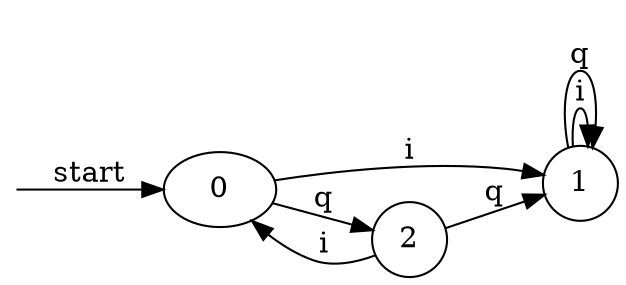 digraph dfa {
    rankdir = LR;
    __start [style = invis, shape = point];
    __start -> "0" [ label = "start" ];
    node [shape = doublecircle]; "0"
    node [shape = circle];
    "0" -> "1" [ label = "i" ];
    "0" -> "2" [ label = "q" ];
    "1" -> "1" [ label = "i" ];
    "1" -> "1" [ label = "q" ];
    "2" -> "0" [ label = "i" ];
    "2" -> "1" [ label = "q" ];
}
